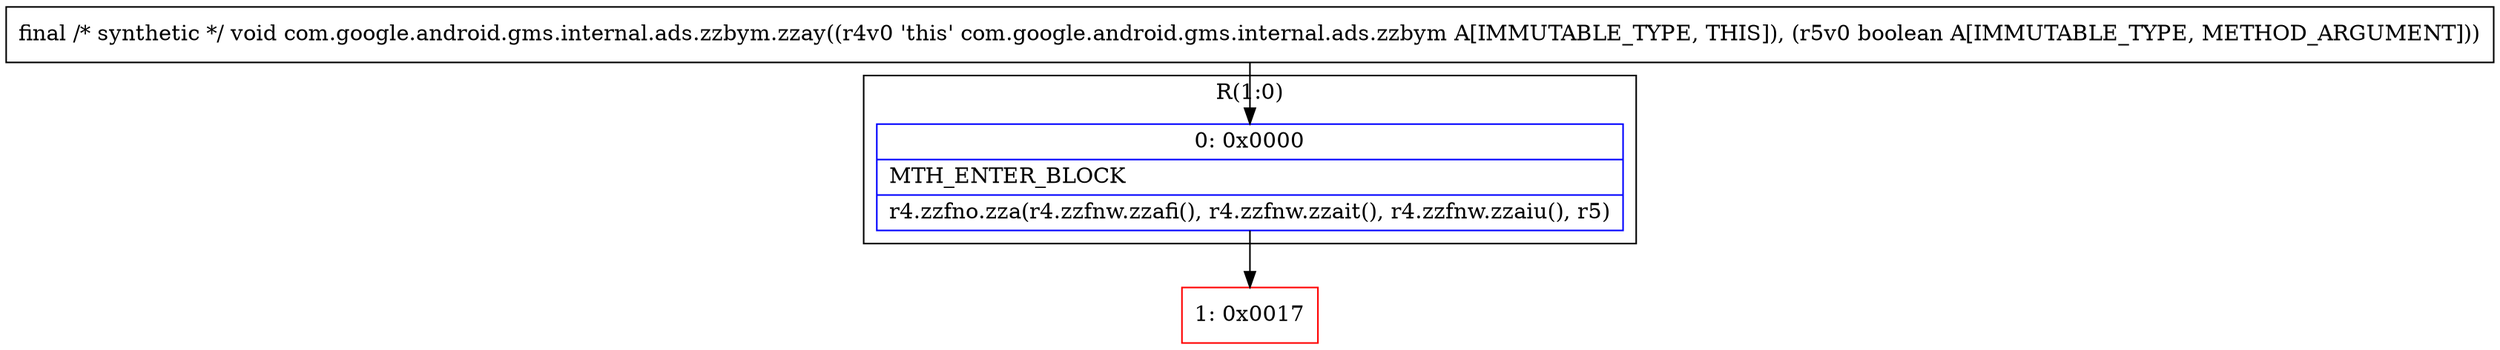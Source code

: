 digraph "CFG forcom.google.android.gms.internal.ads.zzbym.zzay(Z)V" {
subgraph cluster_Region_284314362 {
label = "R(1:0)";
node [shape=record,color=blue];
Node_0 [shape=record,label="{0\:\ 0x0000|MTH_ENTER_BLOCK\l|r4.zzfno.zza(r4.zzfnw.zzafi(), r4.zzfnw.zzait(), r4.zzfnw.zzaiu(), r5)\l}"];
}
Node_1 [shape=record,color=red,label="{1\:\ 0x0017}"];
MethodNode[shape=record,label="{final \/* synthetic *\/ void com.google.android.gms.internal.ads.zzbym.zzay((r4v0 'this' com.google.android.gms.internal.ads.zzbym A[IMMUTABLE_TYPE, THIS]), (r5v0 boolean A[IMMUTABLE_TYPE, METHOD_ARGUMENT])) }"];
MethodNode -> Node_0;
Node_0 -> Node_1;
}


